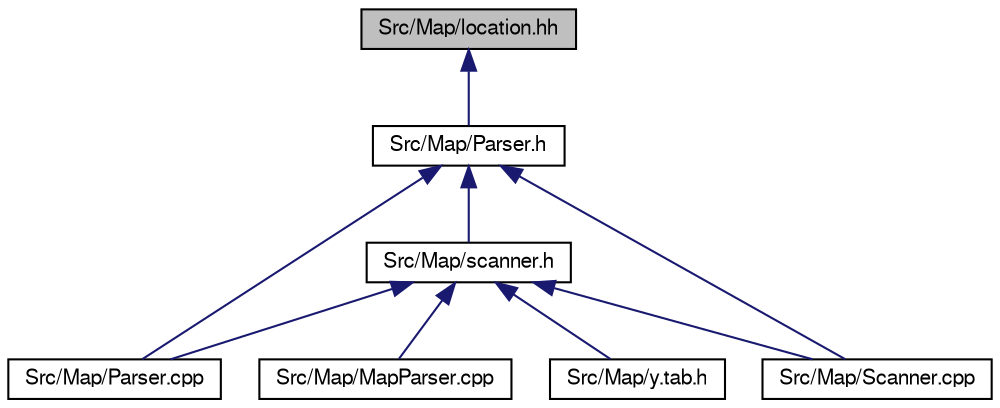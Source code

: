 digraph "Src/Map/location.hh"
{
  edge [fontname="FreeSans",fontsize="10",labelfontname="FreeSans",labelfontsize="10"];
  node [fontname="FreeSans",fontsize="10",shape=record];
  Node1 [label="Src/Map/location.hh",height=0.2,width=0.4,color="black", fillcolor="grey75", style="filled", fontcolor="black"];
  Node1 -> Node2 [dir="back",color="midnightblue",fontsize="10",style="solid",fontname="FreeSans"];
  Node2 [label="Src/Map/Parser.h",height=0.2,width=0.4,color="black", fillcolor="white", style="filled",URL="$_parser_8h_source.html"];
  Node2 -> Node3 [dir="back",color="midnightblue",fontsize="10",style="solid",fontname="FreeSans"];
  Node3 [label="Src/Map/scanner.h",height=0.2,width=0.4,color="black", fillcolor="white", style="filled",URL="$scanner_8h.html",tooltip="Contiene la declaración de un scanner flex con funcionalidades extra. "];
  Node3 -> Node4 [dir="back",color="midnightblue",fontsize="10",style="solid",fontname="FreeSans"];
  Node4 [label="Src/Map/MapParser.cpp",height=0.2,width=0.4,color="black", fillcolor="white", style="filled",URL="$_map_parser_8cpp.html",tooltip="Contiene la implementación de la clase que encapsula el parseo de mapas. "];
  Node3 -> Node5 [dir="back",color="midnightblue",fontsize="10",style="solid",fontname="FreeSans"];
  Node5 [label="Src/Map/Parser.cpp",height=0.2,width=0.4,color="black", fillcolor="white", style="filled",URL="$_parser_8cpp_source.html"];
  Node3 -> Node6 [dir="back",color="midnightblue",fontsize="10",style="solid",fontname="FreeSans"];
  Node6 [label="Src/Map/Scanner.cpp",height=0.2,width=0.4,color="black", fillcolor="white", style="filled",URL="$_scanner_8cpp_source.html"];
  Node3 -> Node7 [dir="back",color="midnightblue",fontsize="10",style="solid",fontname="FreeSans"];
  Node7 [label="Src/Map/y.tab.h",height=0.2,width=0.4,color="black", fillcolor="white", style="filled",URL="$y_8tab_8h.html",tooltip="Por si se hacen generaciones extandar hacemos una inclusión de Scanner.h. "];
  Node2 -> Node5 [dir="back",color="midnightblue",fontsize="10",style="solid",fontname="FreeSans"];
  Node2 -> Node6 [dir="back",color="midnightblue",fontsize="10",style="solid",fontname="FreeSans"];
}
